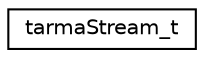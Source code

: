 digraph "Graphical Class Hierarchy"
{
 // LATEX_PDF_SIZE
  edge [fontname="Helvetica",fontsize="10",labelfontname="Helvetica",labelfontsize="10"];
  node [fontname="Helvetica",fontsize="10",shape=record];
  rankdir="LR";
  Node0 [label="tarmaStream_t",height=0.2,width=0.4,color="black", fillcolor="white", style="filled",URL="$structtarmaStream__t.html",tooltip=" "];
}
